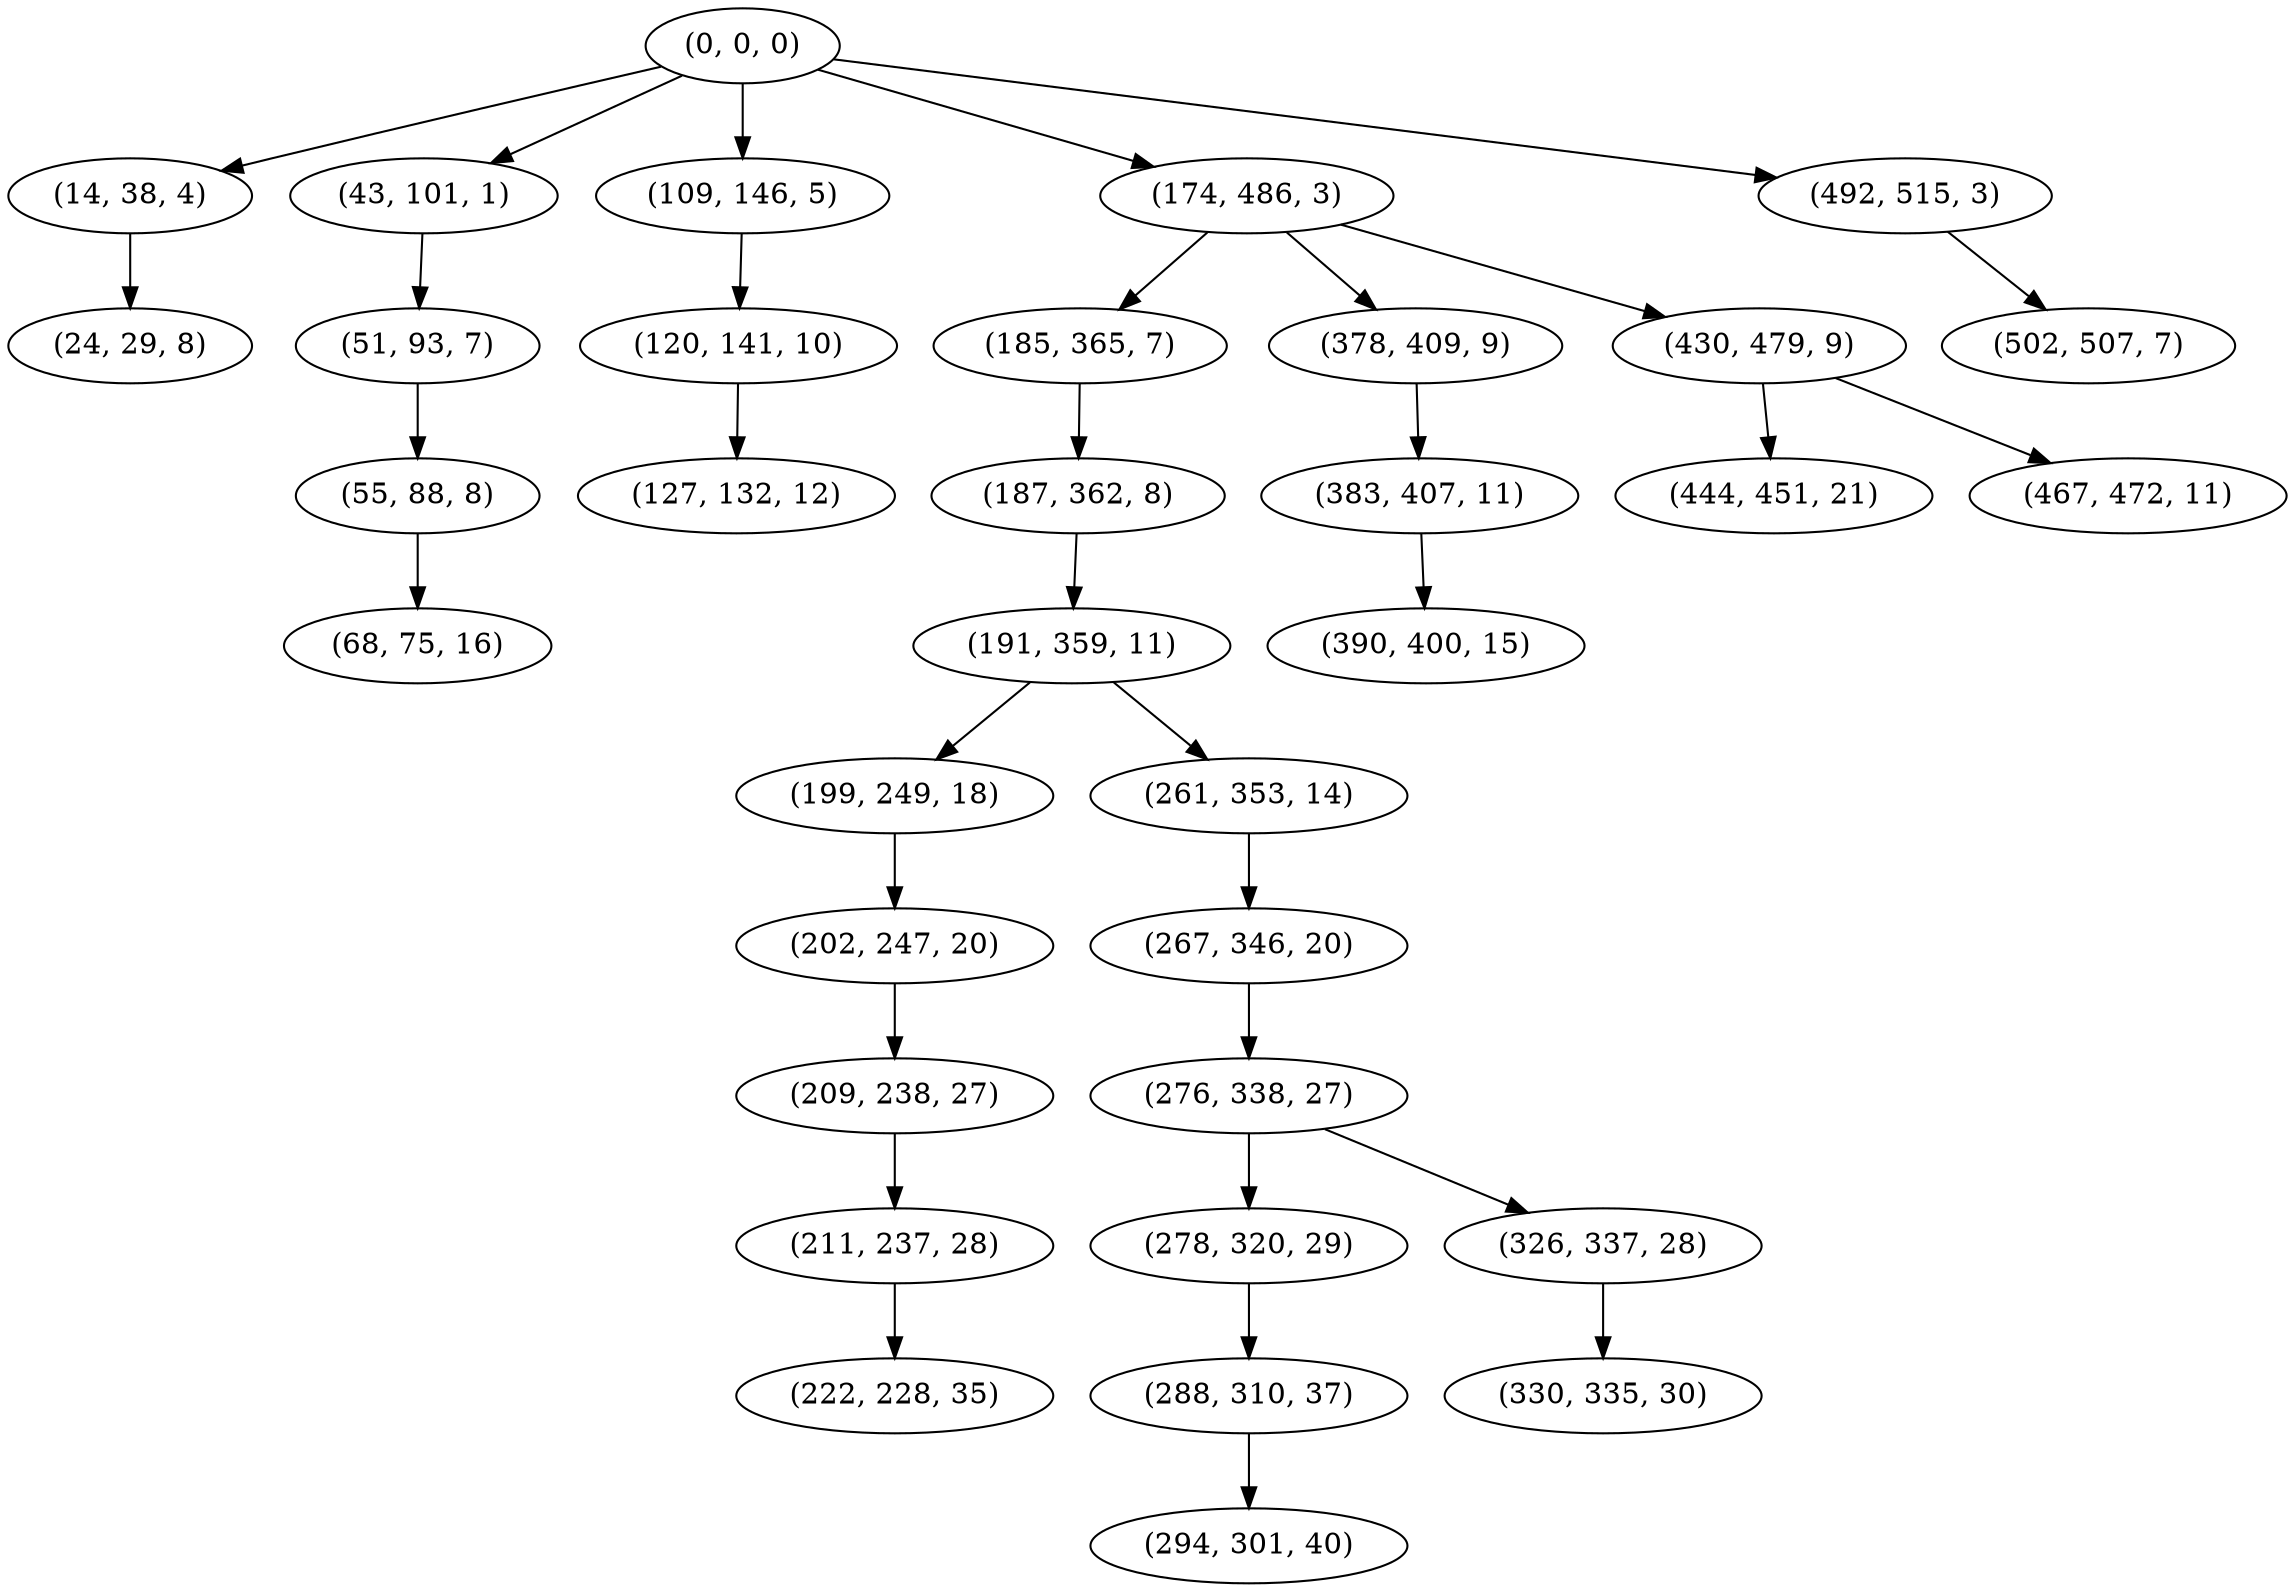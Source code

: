 digraph tree {
    "(0, 0, 0)";
    "(14, 38, 4)";
    "(24, 29, 8)";
    "(43, 101, 1)";
    "(51, 93, 7)";
    "(55, 88, 8)";
    "(68, 75, 16)";
    "(109, 146, 5)";
    "(120, 141, 10)";
    "(127, 132, 12)";
    "(174, 486, 3)";
    "(185, 365, 7)";
    "(187, 362, 8)";
    "(191, 359, 11)";
    "(199, 249, 18)";
    "(202, 247, 20)";
    "(209, 238, 27)";
    "(211, 237, 28)";
    "(222, 228, 35)";
    "(261, 353, 14)";
    "(267, 346, 20)";
    "(276, 338, 27)";
    "(278, 320, 29)";
    "(288, 310, 37)";
    "(294, 301, 40)";
    "(326, 337, 28)";
    "(330, 335, 30)";
    "(378, 409, 9)";
    "(383, 407, 11)";
    "(390, 400, 15)";
    "(430, 479, 9)";
    "(444, 451, 21)";
    "(467, 472, 11)";
    "(492, 515, 3)";
    "(502, 507, 7)";
    "(0, 0, 0)" -> "(14, 38, 4)";
    "(0, 0, 0)" -> "(43, 101, 1)";
    "(0, 0, 0)" -> "(109, 146, 5)";
    "(0, 0, 0)" -> "(174, 486, 3)";
    "(0, 0, 0)" -> "(492, 515, 3)";
    "(14, 38, 4)" -> "(24, 29, 8)";
    "(43, 101, 1)" -> "(51, 93, 7)";
    "(51, 93, 7)" -> "(55, 88, 8)";
    "(55, 88, 8)" -> "(68, 75, 16)";
    "(109, 146, 5)" -> "(120, 141, 10)";
    "(120, 141, 10)" -> "(127, 132, 12)";
    "(174, 486, 3)" -> "(185, 365, 7)";
    "(174, 486, 3)" -> "(378, 409, 9)";
    "(174, 486, 3)" -> "(430, 479, 9)";
    "(185, 365, 7)" -> "(187, 362, 8)";
    "(187, 362, 8)" -> "(191, 359, 11)";
    "(191, 359, 11)" -> "(199, 249, 18)";
    "(191, 359, 11)" -> "(261, 353, 14)";
    "(199, 249, 18)" -> "(202, 247, 20)";
    "(202, 247, 20)" -> "(209, 238, 27)";
    "(209, 238, 27)" -> "(211, 237, 28)";
    "(211, 237, 28)" -> "(222, 228, 35)";
    "(261, 353, 14)" -> "(267, 346, 20)";
    "(267, 346, 20)" -> "(276, 338, 27)";
    "(276, 338, 27)" -> "(278, 320, 29)";
    "(276, 338, 27)" -> "(326, 337, 28)";
    "(278, 320, 29)" -> "(288, 310, 37)";
    "(288, 310, 37)" -> "(294, 301, 40)";
    "(326, 337, 28)" -> "(330, 335, 30)";
    "(378, 409, 9)" -> "(383, 407, 11)";
    "(383, 407, 11)" -> "(390, 400, 15)";
    "(430, 479, 9)" -> "(444, 451, 21)";
    "(430, 479, 9)" -> "(467, 472, 11)";
    "(492, 515, 3)" -> "(502, 507, 7)";
}
